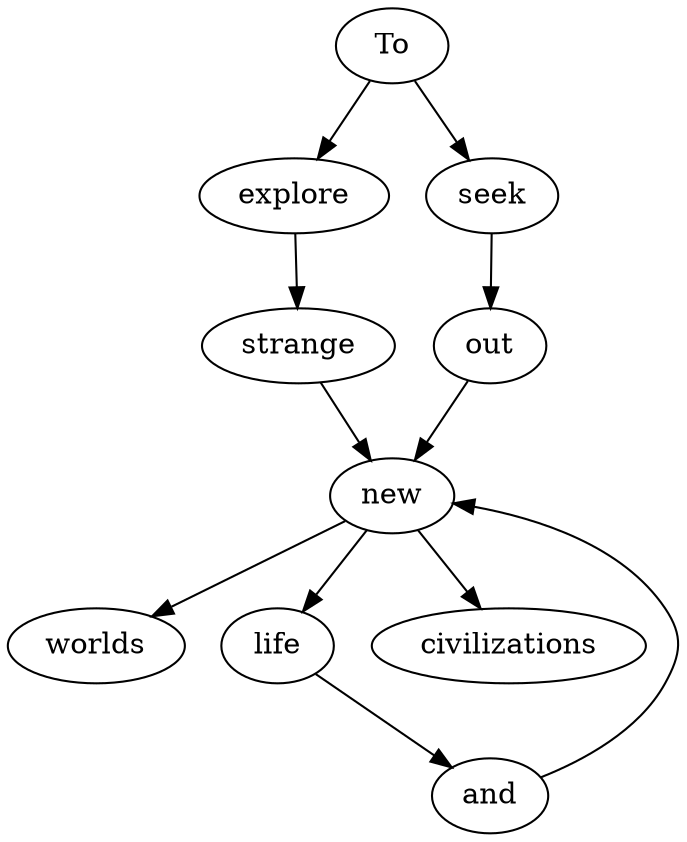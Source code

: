 digraph G {
	"new" -> "worlds";
	"new" -> "life";
	"new" -> "civilizations";
	"explore" -> "strange";
	"and" -> "new";
	"To" -> "explore";
	"To" -> "seek";
	"seek" -> "out";
	"life" -> "and";
	"strange" -> "new";
	"out" -> "new";
}
